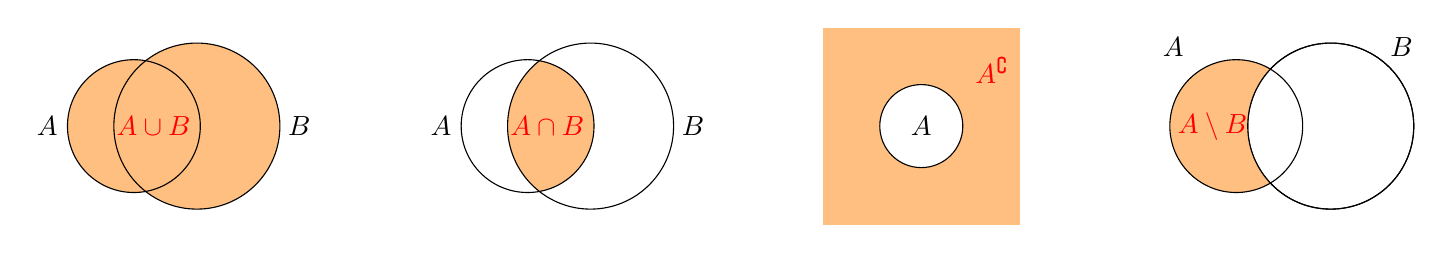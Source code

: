 \begin{tikzpicture}



\begin{scope}

	\fill[fill=orange!50] (0,0) circle (24pt);
	\fill[fill=orange!50] (0.8,0) circle (30pt);
	\draw (0,0) circle (24pt);
	\draw (0.8,0) circle (30pt);
	\node at (-1.1,0) {$A$};
	\node at (2.1,0) {$B$};
	\node[red] at (0.25,0) {$A\cup B$};

\end{scope}

\begin{scope}[xshift=5cm]

	\begin{scope}
	\clip (0,0) circle (24pt);
	\fill[fill=orange!50] (0.8,0) circle (30pt);
	\end{scope}

	\draw (0,0) circle (24pt);
	\draw (0.8,0) circle (30pt);
	\node at (-1.1,0) {$A$};
	\node at (2.1,0) {$B$};
	\node[red] at (0.25,0) {$A\cap B$};

\end{scope}


\begin{scope}[xshift=10cm]

	\fill[fill=orange!50] (-1.25,-1.25) rectangle ++(2.5,2.5);
	\fill[fill=white] (0,0) circle (15pt);
	\draw (0,0) circle (15pt);
	\node[black] at (0,0) {$A$};
	\node[red] at (0.9,0.7) {$A^\complement$};
	
\end{scope}

\begin{scope}[xshift=14cm]

	\draw (1.2,0) circle (30pt);

	\begin{scope}[even odd rule]
	\clip (0,0) circle (24pt);
	\fill[fill=orange!50] (0,0) circle (24pt) (1.2,0) circle (30pt);
	\end{scope}

	\draw (0,0) circle (24pt);
	\draw (1.2,0) circle (30pt);
	\node at (-0.8,1) {$A$};
	\node at (2.1,1) {$B$};
	\node[red] at (-0.30,0) {$A\setminus B$};

\end{scope}

\end{tikzpicture}